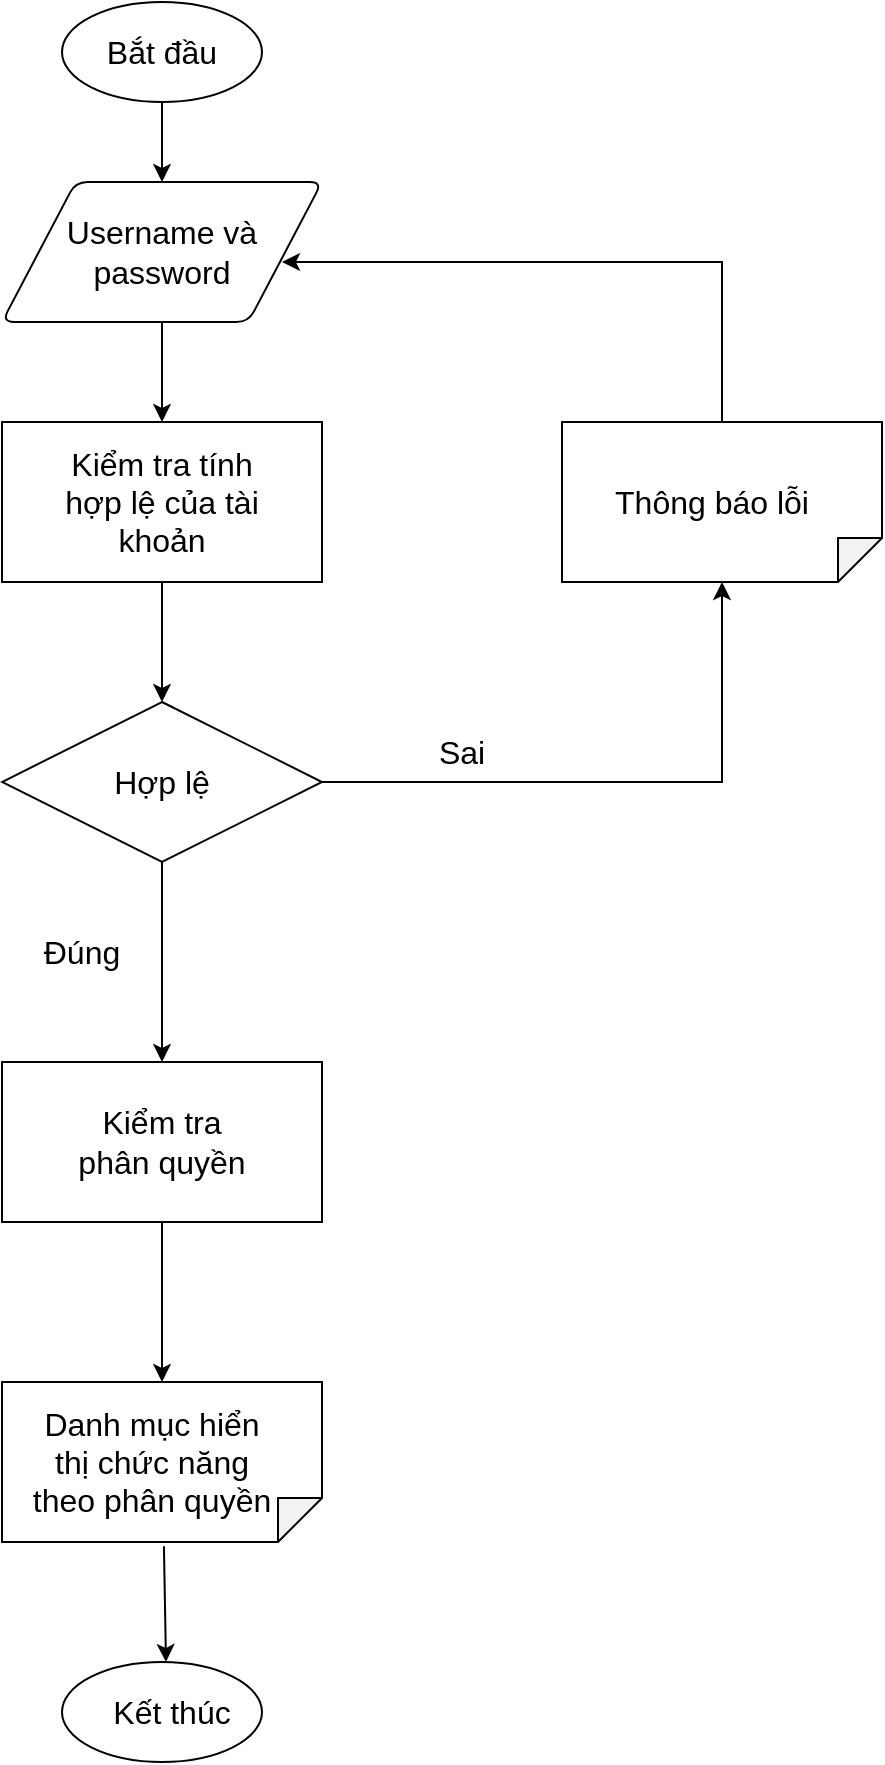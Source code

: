 <mxfile version="16.4.11" type="device"><diagram id="g29aJHXq1SxKT62E-vlt" name="Page-1"><mxGraphModel dx="1730" dy="1068" grid="1" gridSize="10" guides="1" tooltips="1" connect="1" arrows="1" fold="1" page="1" pageScale="1" pageWidth="850" pageHeight="1100" math="0" shadow="0"><root><mxCell id="0"/><mxCell id="1" parent="0"/><mxCell id="-PXzbZmCJxRBPDpYP0FY-2" value="" style="strokeWidth=1;html=1;shape=mxgraph.flowchart.start_1;whiteSpace=wrap;fontStyle=0;fontSize=16;" vertex="1" parent="1"><mxGeometry x="310" y="30" width="100" height="50" as="geometry"/></mxCell><mxCell id="-PXzbZmCJxRBPDpYP0FY-3" value="&lt;span style=&quot;font-size: 16px;&quot;&gt;&lt;font style=&quot;font-size: 16px;&quot;&gt;Bắt đầu&lt;/font&gt;&lt;/span&gt;" style="text;html=1;strokeColor=none;fillColor=none;align=center;verticalAlign=middle;whiteSpace=wrap;rounded=0;strokeWidth=1;fontStyle=0;fontSize=16;" vertex="1" parent="1"><mxGeometry x="330" y="40" width="60" height="30" as="geometry"/></mxCell><mxCell id="-PXzbZmCJxRBPDpYP0FY-7" value="" style="endArrow=classic;html=1;rounded=0;fontSize=16;exitX=0.5;exitY=1;exitDx=0;exitDy=0;exitPerimeter=0;fontStyle=0;strokeWidth=1;" edge="1" parent="1" source="-PXzbZmCJxRBPDpYP0FY-2"><mxGeometry width="50" height="50" relative="1" as="geometry"><mxPoint x="400" y="330" as="sourcePoint"/><mxPoint x="360" y="120" as="targetPoint"/></mxGeometry></mxCell><mxCell id="-PXzbZmCJxRBPDpYP0FY-8" value="" style="shape=parallelogram;html=1;strokeWidth=1;perimeter=parallelogramPerimeter;whiteSpace=wrap;rounded=1;arcSize=12;size=0.23;fontSize=16;fontStyle=0" vertex="1" parent="1"><mxGeometry x="280" y="120" width="160" height="70" as="geometry"/></mxCell><mxCell id="-PXzbZmCJxRBPDpYP0FY-9" value="Username và password" style="text;html=1;strokeColor=none;fillColor=none;align=center;verticalAlign=middle;whiteSpace=wrap;rounded=0;fontSize=16;fontStyle=0;strokeWidth=1;" vertex="1" parent="1"><mxGeometry x="310" y="140" width="100" height="30" as="geometry"/></mxCell><mxCell id="-PXzbZmCJxRBPDpYP0FY-10" value="" style="endArrow=classic;html=1;rounded=0;fontSize=16;strokeWidth=1;" edge="1" parent="1"><mxGeometry width="50" height="50" relative="1" as="geometry"><mxPoint x="360" y="190" as="sourcePoint"/><mxPoint x="360" y="240" as="targetPoint"/></mxGeometry></mxCell><mxCell id="-PXzbZmCJxRBPDpYP0FY-11" value="" style="rounded=0;whiteSpace=wrap;html=1;fontSize=16;strokeWidth=1;" vertex="1" parent="1"><mxGeometry x="280" y="240" width="160" height="80" as="geometry"/></mxCell><mxCell id="-PXzbZmCJxRBPDpYP0FY-12" value="Kiểm tra tính hợp lệ của tài khoản" style="text;html=1;strokeColor=none;fillColor=none;align=center;verticalAlign=middle;whiteSpace=wrap;rounded=0;fontSize=16;fontStyle=0;strokeWidth=1;" vertex="1" parent="1"><mxGeometry x="310" y="265" width="100" height="30" as="geometry"/></mxCell><mxCell id="-PXzbZmCJxRBPDpYP0FY-13" value="" style="endArrow=classic;html=1;rounded=0;fontSize=16;strokeWidth=1;" edge="1" parent="1"><mxGeometry width="50" height="50" relative="1" as="geometry"><mxPoint x="360" y="320" as="sourcePoint"/><mxPoint x="360" y="380" as="targetPoint"/></mxGeometry></mxCell><mxCell id="-PXzbZmCJxRBPDpYP0FY-14" value="" style="rhombus;whiteSpace=wrap;html=1;fontSize=16;strokeWidth=1;" vertex="1" parent="1"><mxGeometry x="280" y="380" width="160" height="80" as="geometry"/></mxCell><mxCell id="-PXzbZmCJxRBPDpYP0FY-15" value="&lt;span style=&quot;font-size: 16px;&quot;&gt;&lt;font style=&quot;font-size: 16px;&quot;&gt;Hợp lệ&lt;/font&gt;&lt;/span&gt;" style="text;html=1;strokeColor=none;fillColor=none;align=center;verticalAlign=middle;whiteSpace=wrap;rounded=0;strokeWidth=1;fontStyle=0;fontSize=16;" vertex="1" parent="1"><mxGeometry x="330" y="405" width="60" height="30" as="geometry"/></mxCell><mxCell id="-PXzbZmCJxRBPDpYP0FY-16" value="" style="endArrow=classic;html=1;rounded=0;fontSize=16;strokeWidth=1;exitX=0.5;exitY=1;exitDx=0;exitDy=0;entryX=0.5;entryY=0;entryDx=0;entryDy=0;" edge="1" parent="1" source="-PXzbZmCJxRBPDpYP0FY-14" target="-PXzbZmCJxRBPDpYP0FY-19"><mxGeometry width="50" height="50" relative="1" as="geometry"><mxPoint x="375" y="550" as="sourcePoint"/><mxPoint x="365" y="560" as="targetPoint"/></mxGeometry></mxCell><mxCell id="-PXzbZmCJxRBPDpYP0FY-17" value="Đúng" style="text;html=1;strokeColor=none;fillColor=none;align=center;verticalAlign=middle;whiteSpace=wrap;rounded=0;fontSize=16;" vertex="1" parent="1"><mxGeometry x="290" y="490" width="60" height="30" as="geometry"/></mxCell><mxCell id="-PXzbZmCJxRBPDpYP0FY-18" value="" style="shape=note;whiteSpace=wrap;html=1;backgroundOutline=1;darkOpacity=0.05;fontSize=16;strokeWidth=1;rotation=90;size=22;" vertex="1" parent="1"><mxGeometry x="320" y="680" width="80" height="160" as="geometry"/></mxCell><mxCell id="-PXzbZmCJxRBPDpYP0FY-19" value="" style="rounded=0;whiteSpace=wrap;html=1;fontSize=16;strokeWidth=1;" vertex="1" parent="1"><mxGeometry x="280" y="560" width="160" height="80" as="geometry"/></mxCell><mxCell id="-PXzbZmCJxRBPDpYP0FY-20" value="Kiểm tra phân quyền" style="text;html=1;strokeColor=none;fillColor=none;align=center;verticalAlign=middle;whiteSpace=wrap;rounded=0;fontSize=16;fontStyle=0;strokeWidth=1;" vertex="1" parent="1"><mxGeometry x="310" y="585" width="100" height="30" as="geometry"/></mxCell><mxCell id="-PXzbZmCJxRBPDpYP0FY-22" value="" style="endArrow=classic;html=1;rounded=0;fontSize=16;strokeWidth=1;exitX=0.5;exitY=1;exitDx=0;exitDy=0;" edge="1" parent="1" source="-PXzbZmCJxRBPDpYP0FY-19" target="-PXzbZmCJxRBPDpYP0FY-18"><mxGeometry width="50" height="50" relative="1" as="geometry"><mxPoint x="330" y="610" as="sourcePoint"/><mxPoint x="380" y="560" as="targetPoint"/></mxGeometry></mxCell><mxCell id="-PXzbZmCJxRBPDpYP0FY-23" value="Danh mục hiển thị chức năng theo phân quyền" style="text;html=1;strokeColor=none;fillColor=none;align=center;verticalAlign=middle;whiteSpace=wrap;rounded=0;fontSize=16;fontStyle=0;strokeWidth=1;" vertex="1" parent="1"><mxGeometry x="290" y="745" width="130" height="30" as="geometry"/></mxCell><mxCell id="-PXzbZmCJxRBPDpYP0FY-26" value="" style="edgeStyle=segmentEdgeStyle;endArrow=classic;html=1;rounded=0;fontSize=16;strokeWidth=1;" edge="1" parent="1"><mxGeometry width="50" height="50" relative="1" as="geometry"><mxPoint x="440" y="420" as="sourcePoint"/><mxPoint x="640" y="320" as="targetPoint"/><Array as="points"><mxPoint x="640" y="420"/></Array></mxGeometry></mxCell><mxCell id="-PXzbZmCJxRBPDpYP0FY-27" value="Sai" style="text;html=1;strokeColor=none;fillColor=none;align=center;verticalAlign=middle;whiteSpace=wrap;rounded=0;fontSize=16;" vertex="1" parent="1"><mxGeometry x="480" y="390" width="60" height="30" as="geometry"/></mxCell><mxCell id="-PXzbZmCJxRBPDpYP0FY-28" value="" style="endArrow=classic;html=1;rounded=0;fontSize=16;strokeWidth=1;exitX=1.026;exitY=0.494;exitDx=0;exitDy=0;exitPerimeter=0;" edge="1" parent="1" source="-PXzbZmCJxRBPDpYP0FY-18"><mxGeometry width="50" height="50" relative="1" as="geometry"><mxPoint x="400" y="550" as="sourcePoint"/><mxPoint x="362" y="860" as="targetPoint"/></mxGeometry></mxCell><mxCell id="-PXzbZmCJxRBPDpYP0FY-29" value="" style="strokeWidth=1;html=1;shape=mxgraph.flowchart.start_1;whiteSpace=wrap;fontStyle=0;fontSize=16;" vertex="1" parent="1"><mxGeometry x="310" y="860" width="100" height="50" as="geometry"/></mxCell><mxCell id="-PXzbZmCJxRBPDpYP0FY-30" value="&lt;span style=&quot;font-size: 16px&quot;&gt;&lt;font style=&quot;font-size: 16px&quot;&gt;Kết thúc&lt;/font&gt;&lt;/span&gt;" style="text;html=1;strokeColor=none;fillColor=none;align=center;verticalAlign=middle;whiteSpace=wrap;rounded=0;strokeWidth=1;fontStyle=0;fontSize=16;" vertex="1" parent="1"><mxGeometry x="330" y="870" width="70" height="30" as="geometry"/></mxCell><mxCell id="-PXzbZmCJxRBPDpYP0FY-33" value="" style="shape=note;whiteSpace=wrap;html=1;backgroundOutline=1;darkOpacity=0.05;fontSize=16;strokeWidth=1;rotation=90;size=22;" vertex="1" parent="1"><mxGeometry x="600" y="200" width="80" height="160" as="geometry"/></mxCell><mxCell id="-PXzbZmCJxRBPDpYP0FY-34" value="Thông báo lỗi" style="text;html=1;strokeColor=none;fillColor=none;align=center;verticalAlign=middle;whiteSpace=wrap;rounded=0;fontSize=16;fontStyle=0;strokeWidth=1;" vertex="1" parent="1"><mxGeometry x="570" y="265" width="130" height="30" as="geometry"/></mxCell><mxCell id="-PXzbZmCJxRBPDpYP0FY-35" value="" style="edgeStyle=segmentEdgeStyle;endArrow=classic;html=1;rounded=0;fontSize=16;strokeWidth=1;exitX=0;exitY=0.5;exitDx=0;exitDy=0;exitPerimeter=0;" edge="1" parent="1" source="-PXzbZmCJxRBPDpYP0FY-33"><mxGeometry width="50" height="50" relative="1" as="geometry"><mxPoint x="350" y="440" as="sourcePoint"/><mxPoint x="420" y="160" as="targetPoint"/><Array as="points"><mxPoint x="640" y="160"/></Array></mxGeometry></mxCell></root></mxGraphModel></diagram></mxfile>